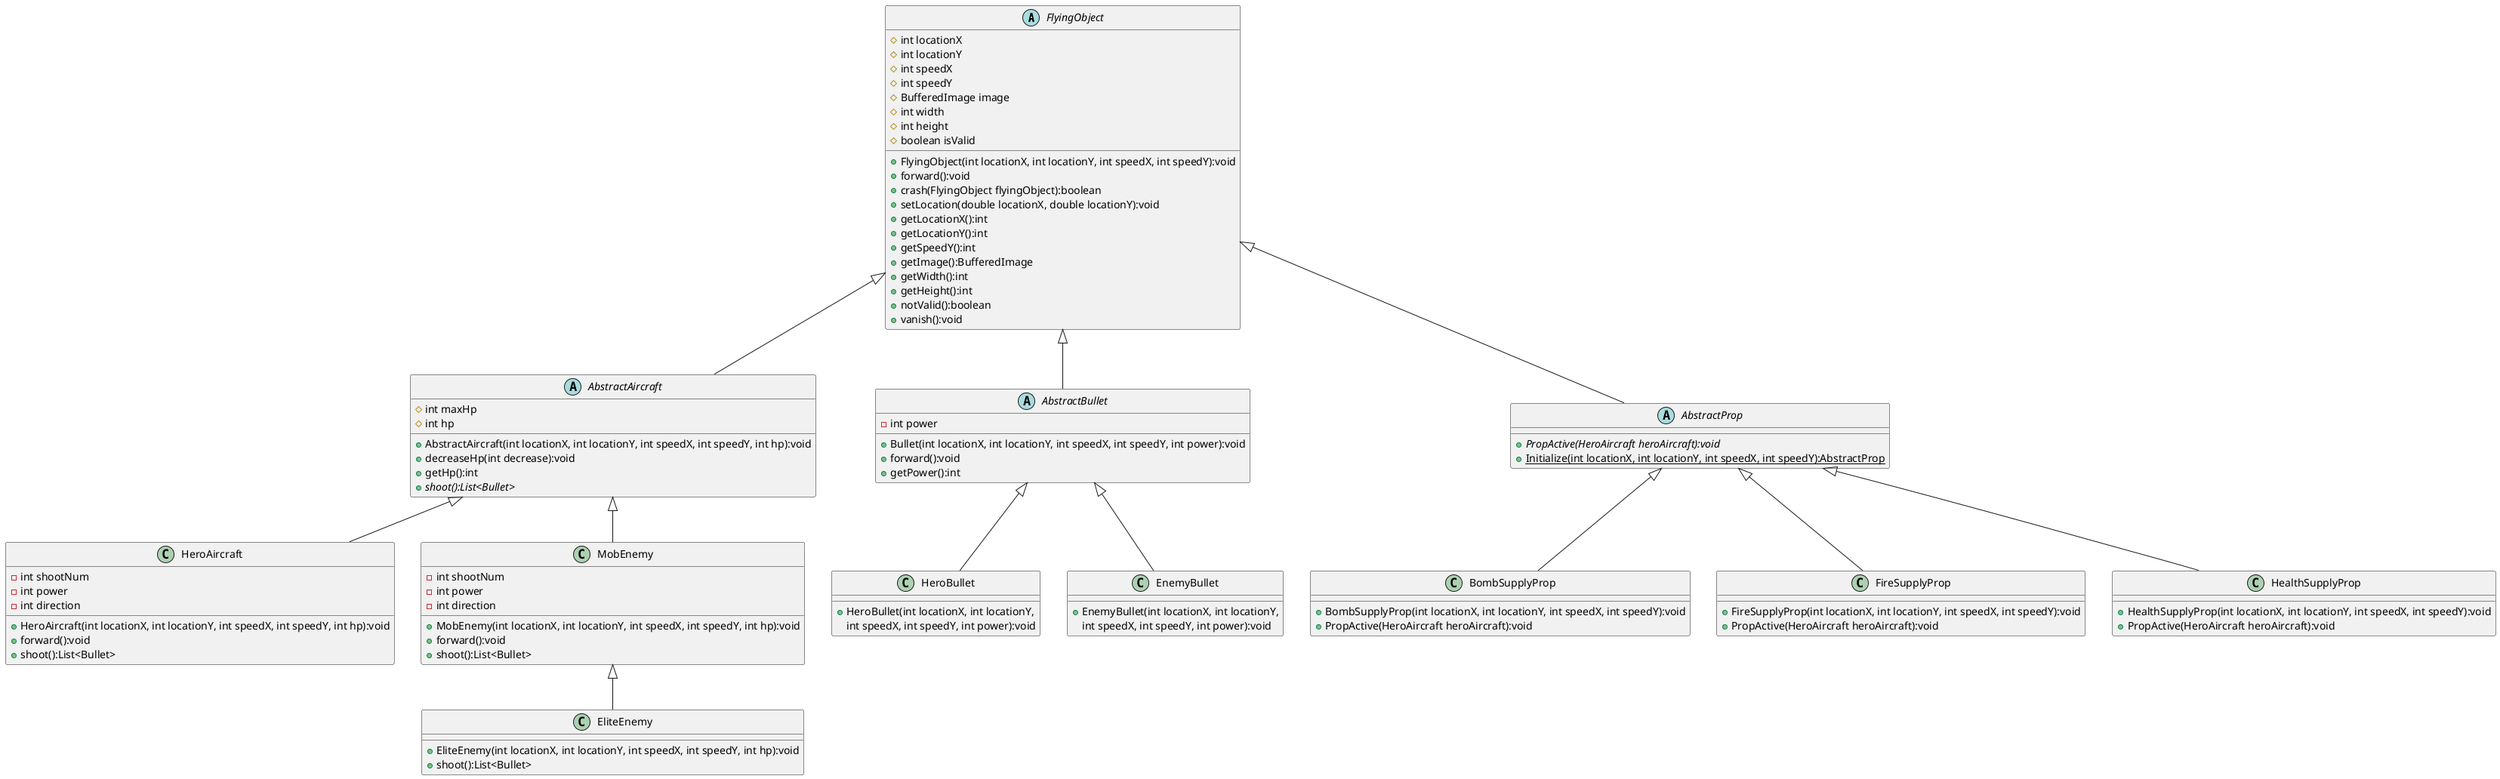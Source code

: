 @startuml
'https://plantuml.com/class-diagram

abstract class FlyingObject
{
    # int locationX
    # int locationY
    # int speedX
    # int speedY
    # BufferedImage image
    # int width
    # int height
    # boolean isValid

    + FlyingObject(int locationX, int locationY, int speedX, int speedY):void
    + forward():void
    + crash(FlyingObject flyingObject):boolean
    + setLocation(double locationX, double locationY):void
    + getLocationX():int
    + getLocationY():int
    + getSpeedY():int
    + getImage():BufferedImage
    + getWidth():int
    + getHeight():int
    + notValid():boolean
    + vanish():void
}
abstract class AbstractAircraft
{
	# int maxHp
    # int hp
    + AbstractAircraft(int locationX, int locationY, int speedX, int speedY, int hp):void
    + decreaseHp(int decrease):void
    + getHp():int
    + {abstract} shoot():List<Bullet>
 }

abstract class AbstractBullet
{
    - int power
    + Bullet(int locationX, int locationY, int speedX, int speedY, int power):void
    + forward():void
	+ getPower():int
}
abstract class AbstractProp{
    +{abstract} PropActive(HeroAircraft heroAircraft):void
    +{static} Initialize(int locationX, int locationY, int speedX, int speedY):AbstractProp

}

FlyingObject <|-- AbstractAircraft
FlyingObject <|-- AbstractBullet
FlyingObject <|-- AbstractProp

AbstractAircraft <|-- HeroAircraft
AbstractAircraft <|-- MobEnemy

AbstractBullet <|-- HeroBullet
AbstractBullet <|-- EnemyBullet

AbstractProp <|-- BombSupplyProp
AbstractProp <|-- FireSupplyProp
AbstractProp <|-- HealthSupplyProp

MobEnemy <|-- EliteEnemy

class BombSupplyProp{
    +BombSupplyProp(int locationX, int locationY, int speedX, int speedY):void
    +PropActive(HeroAircraft heroAircraft):void
}

class FireSupplyProp{
    +FireSupplyProp(int locationX, int locationY, int speedX, int speedY):void
    +PropActive(HeroAircraft heroAircraft):void
}

class HealthSupplyProp{
    +HealthSupplyProp(int locationX, int locationY, int speedX, int speedY):void
    +PropActive(HeroAircraft heroAircraft):void
}

class HeroAircraft {
    - int shootNum
    - int power
    - int direction
    + HeroAircraft(int locationX, int locationY, int speedX, int speedY, int hp):void
    + forward():void
    + shoot():List<Bullet>
}

class MobEnemy {
    - int shootNum
    - int power
    - int direction
    + MobEnemy(int locationX, int locationY, int speedX, int speedY, int hp):void
    + forward():void
    + shoot():List<Bullet>
}
class EliteEnemy{
    +EliteEnemy(int locationX, int locationY, int speedX, int speedY, int hp):void
    +shoot():List<Bullet>


}
class HeroBullet {
    + HeroBullet(int locationX, int locationY,
     int speedX, int speedY, int power):void
}

class EnemyBullet {
    + EnemyBullet(int locationX, int locationY,
     int speedX, int speedY, int power):void
}

@enduml